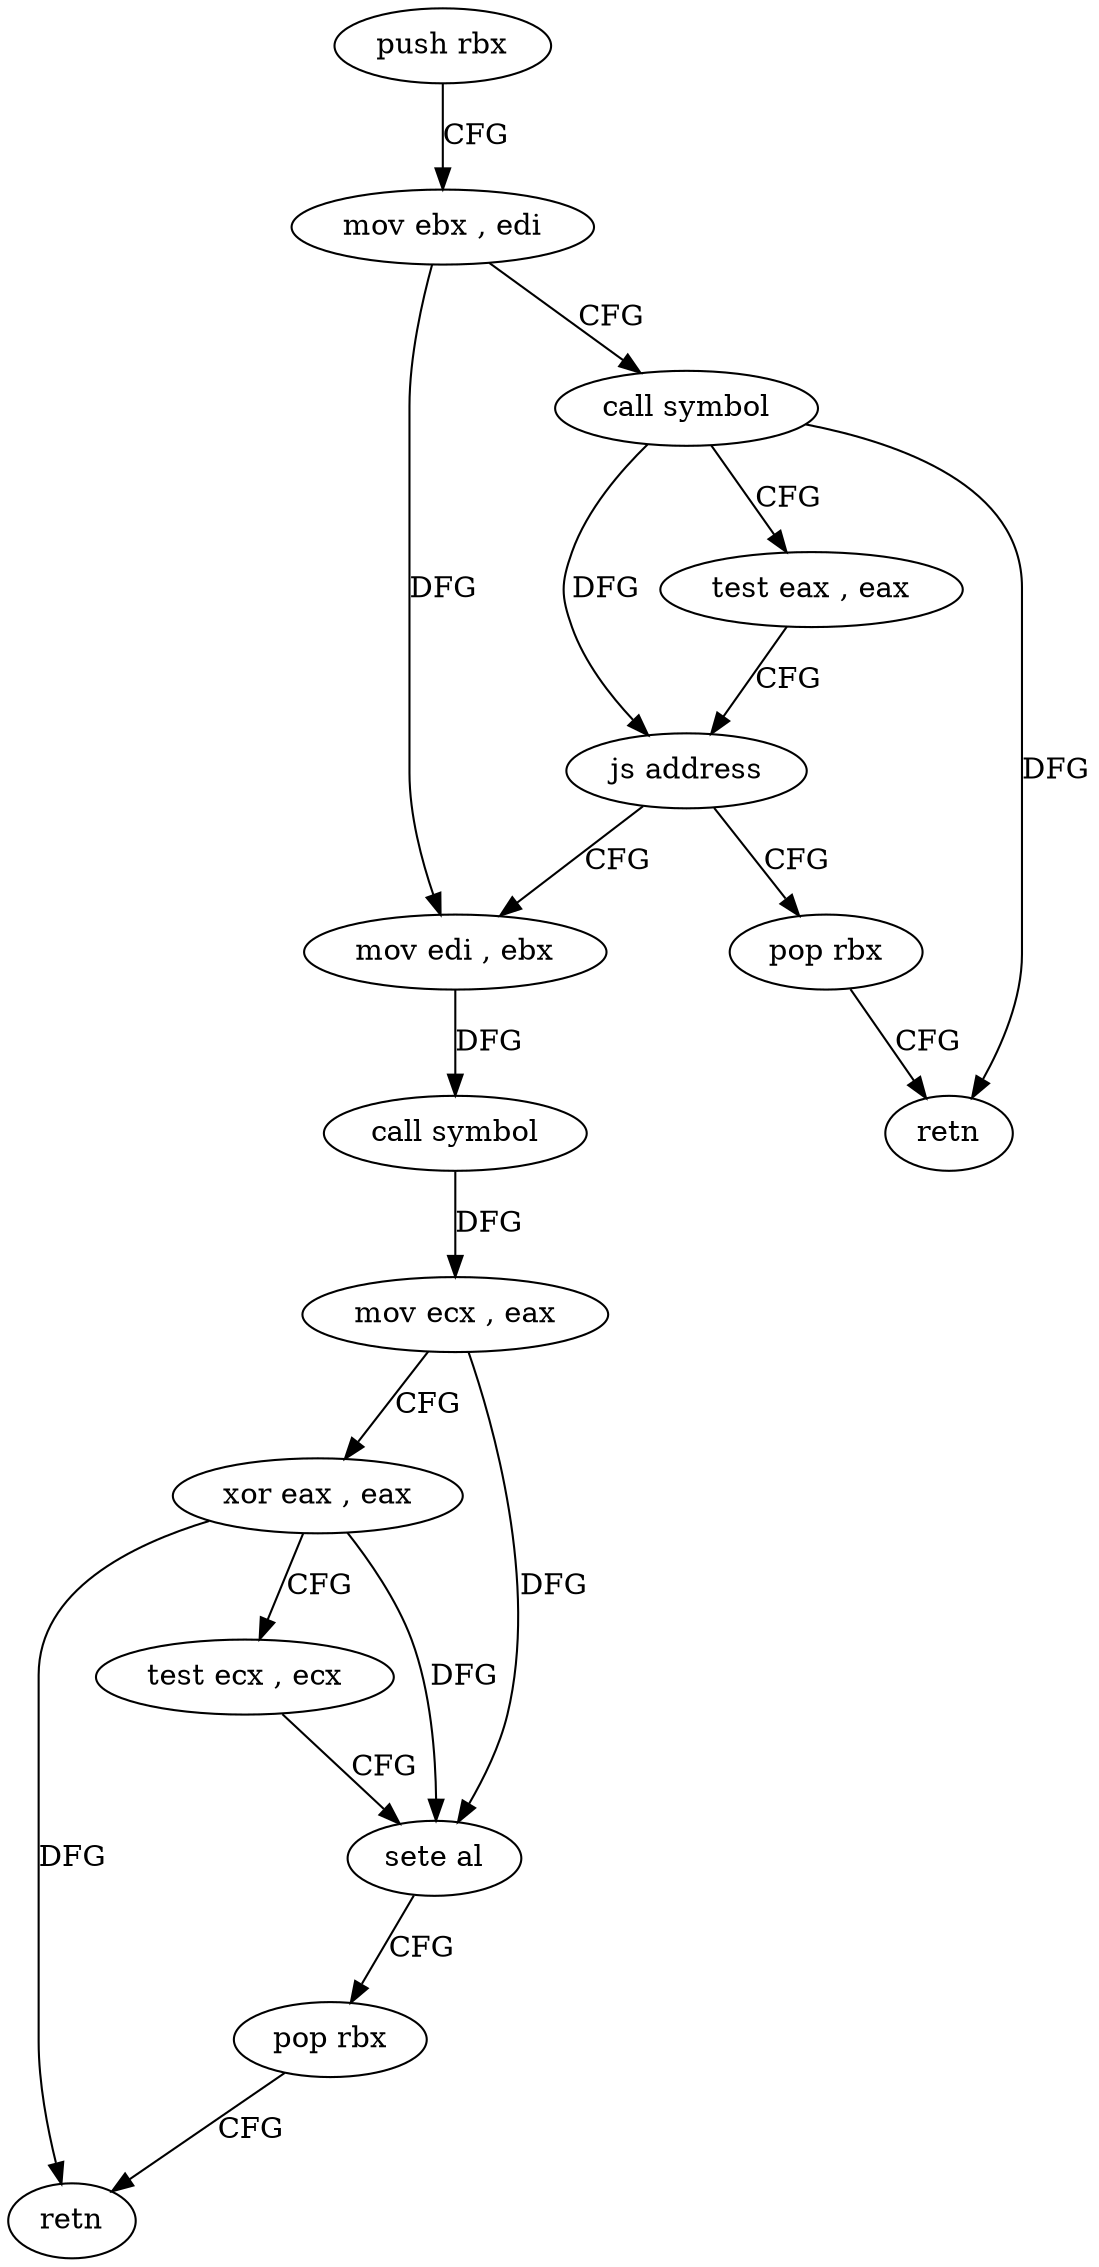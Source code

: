 digraph "func" {
"4238400" [label = "push rbx" ]
"4238401" [label = "mov ebx , edi" ]
"4238403" [label = "call symbol" ]
"4238408" [label = "test eax , eax" ]
"4238410" [label = "js address" ]
"4238414" [label = "mov edi , ebx" ]
"4238412" [label = "pop rbx" ]
"4238416" [label = "call symbol" ]
"4238421" [label = "mov ecx , eax" ]
"4238423" [label = "xor eax , eax" ]
"4238425" [label = "test ecx , ecx" ]
"4238427" [label = "sete al" ]
"4238430" [label = "pop rbx" ]
"4238431" [label = "retn" ]
"4238413" [label = "retn" ]
"4238400" -> "4238401" [ label = "CFG" ]
"4238401" -> "4238403" [ label = "CFG" ]
"4238401" -> "4238414" [ label = "DFG" ]
"4238403" -> "4238408" [ label = "CFG" ]
"4238403" -> "4238410" [ label = "DFG" ]
"4238403" -> "4238413" [ label = "DFG" ]
"4238408" -> "4238410" [ label = "CFG" ]
"4238410" -> "4238414" [ label = "CFG" ]
"4238410" -> "4238412" [ label = "CFG" ]
"4238414" -> "4238416" [ label = "DFG" ]
"4238412" -> "4238413" [ label = "CFG" ]
"4238416" -> "4238421" [ label = "DFG" ]
"4238421" -> "4238423" [ label = "CFG" ]
"4238421" -> "4238427" [ label = "DFG" ]
"4238423" -> "4238425" [ label = "CFG" ]
"4238423" -> "4238427" [ label = "DFG" ]
"4238423" -> "4238431" [ label = "DFG" ]
"4238425" -> "4238427" [ label = "CFG" ]
"4238427" -> "4238430" [ label = "CFG" ]
"4238430" -> "4238431" [ label = "CFG" ]
}
